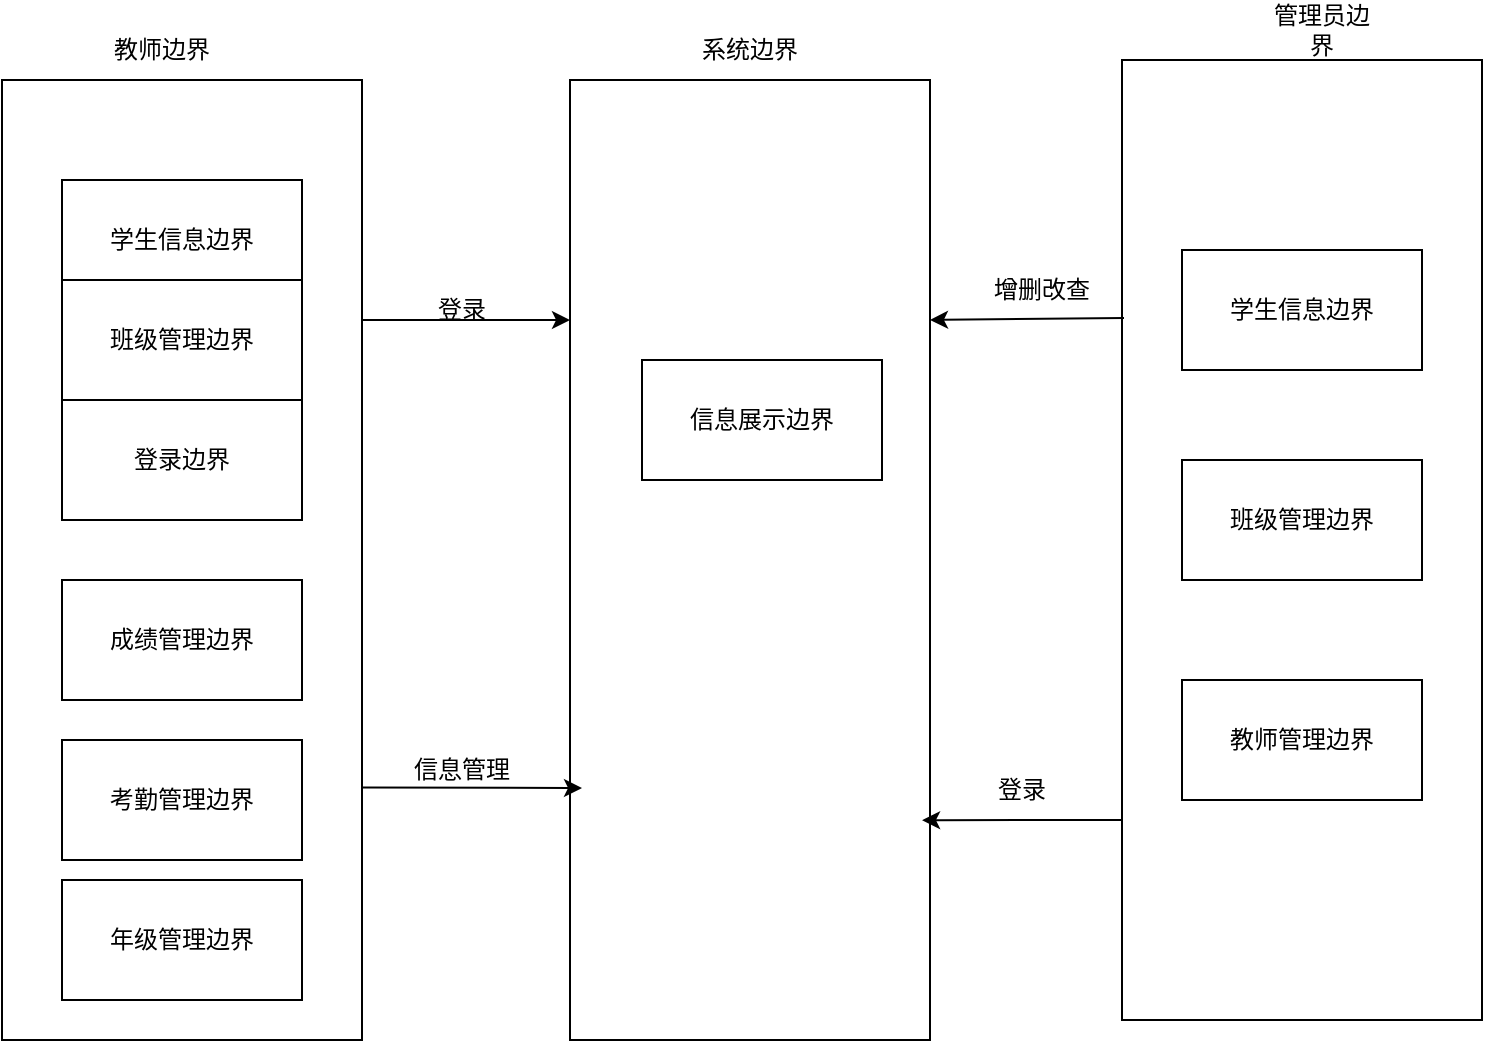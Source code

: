 <mxfile version="22.1.17" type="github">
  <diagram name="第 1 页" id="JsuRSika-t90Lc20TqCF">
    <mxGraphModel dx="1082" dy="676" grid="1" gridSize="10" guides="1" tooltips="1" connect="1" arrows="1" fold="1" page="1" pageScale="1" pageWidth="827" pageHeight="1169" math="0" shadow="0">
      <root>
        <mxCell id="0" />
        <mxCell id="1" parent="0" />
        <mxCell id="qX0B5N5q_6ZyjdF8FuY2-8" style="edgeStyle=orthogonalEdgeStyle;rounded=0;orthogonalLoop=1;jettySize=auto;html=1;exitX=0.25;exitY=0;exitDx=0;exitDy=0;entryX=0.25;entryY=1;entryDx=0;entryDy=0;" parent="1" source="qX0B5N5q_6ZyjdF8FuY2-2" target="qX0B5N5q_6ZyjdF8FuY2-7" edge="1">
          <mxGeometry relative="1" as="geometry" />
        </mxCell>
        <mxCell id="qX0B5N5q_6ZyjdF8FuY2-2" value="" style="rounded=0;whiteSpace=wrap;html=1;direction=south;" parent="1" vertex="1">
          <mxGeometry x="40" y="530" width="180" height="480" as="geometry" />
        </mxCell>
        <mxCell id="qX0B5N5q_6ZyjdF8FuY2-3" value="教师边界" style="text;html=1;strokeColor=none;fillColor=none;align=center;verticalAlign=middle;whiteSpace=wrap;rounded=0;" parent="1" vertex="1">
          <mxGeometry x="90" y="500" width="60" height="30" as="geometry" />
        </mxCell>
        <mxCell id="qX0B5N5q_6ZyjdF8FuY2-4" value="学生信息边界" style="rounded=0;whiteSpace=wrap;html=1;" parent="1" vertex="1">
          <mxGeometry x="70" y="580" width="120" height="60" as="geometry" />
        </mxCell>
        <mxCell id="qX0B5N5q_6ZyjdF8FuY2-5" value="登录边界" style="rounded=0;whiteSpace=wrap;html=1;" parent="1" vertex="1">
          <mxGeometry x="70" y="690" width="120" height="60" as="geometry" />
        </mxCell>
        <mxCell id="qX0B5N5q_6ZyjdF8FuY2-7" value="" style="rounded=0;whiteSpace=wrap;html=1;direction=south;" parent="1" vertex="1">
          <mxGeometry x="324" y="530" width="180" height="480" as="geometry" />
        </mxCell>
        <mxCell id="qX0B5N5q_6ZyjdF8FuY2-9" value="登录" style="text;html=1;strokeColor=none;fillColor=none;align=center;verticalAlign=middle;whiteSpace=wrap;rounded=0;" parent="1" vertex="1">
          <mxGeometry x="240" y="630" width="60" height="30" as="geometry" />
        </mxCell>
        <mxCell id="qX0B5N5q_6ZyjdF8FuY2-10" value="" style="endArrow=classic;html=1;rounded=0;exitX=0.737;exitY=-0.002;exitDx=0;exitDy=0;exitPerimeter=0;" parent="1" source="qX0B5N5q_6ZyjdF8FuY2-2" edge="1">
          <mxGeometry width="50" height="50" relative="1" as="geometry">
            <mxPoint x="390" y="810" as="sourcePoint" />
            <mxPoint x="330" y="884" as="targetPoint" />
          </mxGeometry>
        </mxCell>
        <mxCell id="qX0B5N5q_6ZyjdF8FuY2-11" value="信息管理" style="text;html=1;strokeColor=none;fillColor=none;align=center;verticalAlign=middle;whiteSpace=wrap;rounded=0;" parent="1" vertex="1">
          <mxGeometry x="240" y="860" width="60" height="30" as="geometry" />
        </mxCell>
        <mxCell id="qX0B5N5q_6ZyjdF8FuY2-12" value="系统边界" style="text;html=1;strokeColor=none;fillColor=none;align=center;verticalAlign=middle;whiteSpace=wrap;rounded=0;" parent="1" vertex="1">
          <mxGeometry x="384" y="500" width="60" height="30" as="geometry" />
        </mxCell>
        <mxCell id="qX0B5N5q_6ZyjdF8FuY2-13" value="信息展示边界" style="rounded=0;whiteSpace=wrap;html=1;" parent="1" vertex="1">
          <mxGeometry x="360" y="670" width="120" height="60" as="geometry" />
        </mxCell>
        <mxCell id="qX0B5N5q_6ZyjdF8FuY2-14" value="" style="rounded=0;whiteSpace=wrap;html=1;direction=south;" parent="1" vertex="1">
          <mxGeometry x="600" y="520" width="180" height="480" as="geometry" />
        </mxCell>
        <mxCell id="qX0B5N5q_6ZyjdF8FuY2-15" value="管理员边界" style="text;html=1;strokeColor=none;fillColor=none;align=center;verticalAlign=middle;whiteSpace=wrap;rounded=0;" parent="1" vertex="1">
          <mxGeometry x="670" y="490" width="60" height="30" as="geometry" />
        </mxCell>
        <mxCell id="qX0B5N5q_6ZyjdF8FuY2-16" value="班级管理边界" style="rounded=0;whiteSpace=wrap;html=1;" parent="1" vertex="1">
          <mxGeometry x="70" y="630" width="120" height="60" as="geometry" />
        </mxCell>
        <mxCell id="qX0B5N5q_6ZyjdF8FuY2-17" value="年级管理边界" style="rounded=0;whiteSpace=wrap;html=1;" parent="1" vertex="1">
          <mxGeometry x="70" y="930" width="120" height="60" as="geometry" />
        </mxCell>
        <mxCell id="qX0B5N5q_6ZyjdF8FuY2-19" value="" style="endArrow=classic;html=1;rounded=0;entryX=0.25;entryY=0;entryDx=0;entryDy=0;" parent="1" target="qX0B5N5q_6ZyjdF8FuY2-7" edge="1">
          <mxGeometry width="50" height="50" relative="1" as="geometry">
            <mxPoint x="601" y="649" as="sourcePoint" />
            <mxPoint x="650" y="610" as="targetPoint" />
          </mxGeometry>
        </mxCell>
        <mxCell id="qX0B5N5q_6ZyjdF8FuY2-20" value="" style="endArrow=classic;html=1;rounded=0;entryX=0.771;entryY=0.022;entryDx=0;entryDy=0;entryPerimeter=0;" parent="1" target="qX0B5N5q_6ZyjdF8FuY2-7" edge="1">
          <mxGeometry width="50" height="50" relative="1" as="geometry">
            <mxPoint x="600" y="900" as="sourcePoint" />
            <mxPoint x="650" y="850" as="targetPoint" />
          </mxGeometry>
        </mxCell>
        <mxCell id="qX0B5N5q_6ZyjdF8FuY2-21" value="增删改查" style="text;html=1;strokeColor=none;fillColor=none;align=center;verticalAlign=middle;whiteSpace=wrap;rounded=0;" parent="1" vertex="1">
          <mxGeometry x="530" y="620" width="60" height="30" as="geometry" />
        </mxCell>
        <mxCell id="qX0B5N5q_6ZyjdF8FuY2-22" value="登录" style="text;html=1;strokeColor=none;fillColor=none;align=center;verticalAlign=middle;whiteSpace=wrap;rounded=0;" parent="1" vertex="1">
          <mxGeometry x="520" y="870" width="60" height="30" as="geometry" />
        </mxCell>
        <mxCell id="sQRWmNqyzlten97INfUY-1" value="成绩管理边界" style="rounded=0;whiteSpace=wrap;html=1;" vertex="1" parent="1">
          <mxGeometry x="70" y="780" width="120" height="60" as="geometry" />
        </mxCell>
        <mxCell id="sQRWmNqyzlten97INfUY-2" value="考勤管理边界" style="rounded=0;whiteSpace=wrap;html=1;" vertex="1" parent="1">
          <mxGeometry x="70" y="860" width="120" height="60" as="geometry" />
        </mxCell>
        <mxCell id="sQRWmNqyzlten97INfUY-3" value="学生信息边界" style="rounded=0;whiteSpace=wrap;html=1;" vertex="1" parent="1">
          <mxGeometry x="630" y="615" width="120" height="60" as="geometry" />
        </mxCell>
        <mxCell id="sQRWmNqyzlten97INfUY-4" value="班级管理边界" style="rounded=0;whiteSpace=wrap;html=1;" vertex="1" parent="1">
          <mxGeometry x="630" y="720" width="120" height="60" as="geometry" />
        </mxCell>
        <mxCell id="sQRWmNqyzlten97INfUY-5" value="教师管理边界" style="rounded=0;whiteSpace=wrap;html=1;" vertex="1" parent="1">
          <mxGeometry x="630" y="830" width="120" height="60" as="geometry" />
        </mxCell>
      </root>
    </mxGraphModel>
  </diagram>
</mxfile>
